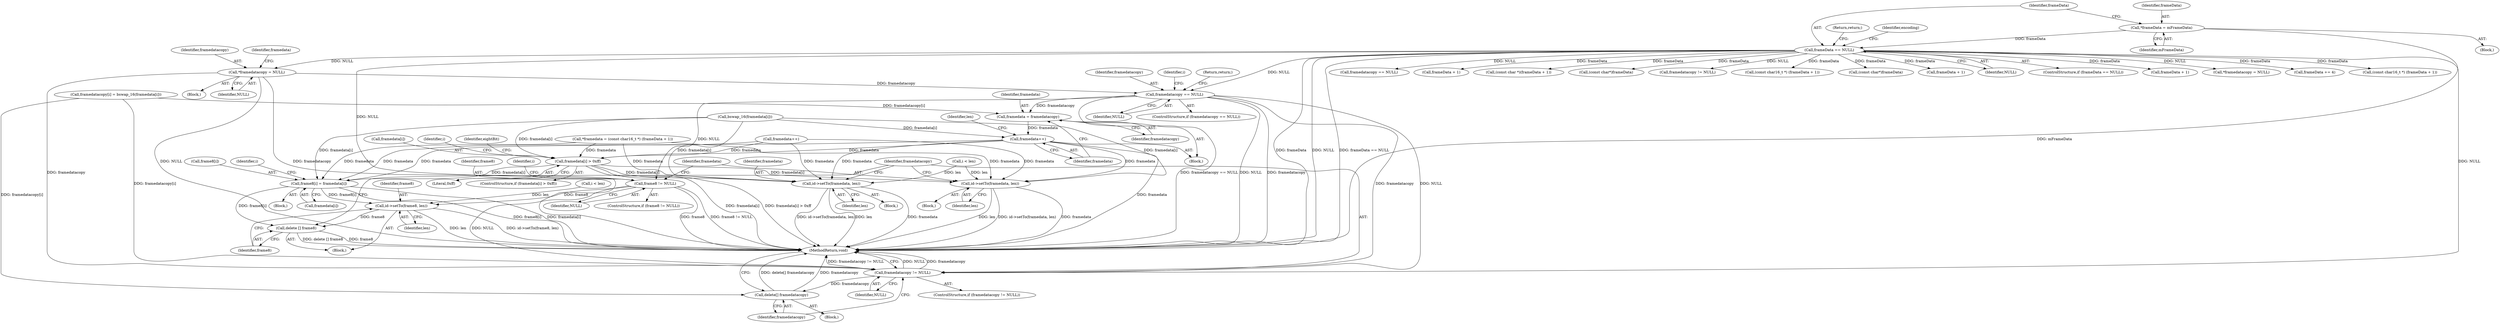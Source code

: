 digraph "0_Android_6d0249be2275fd4086783f259f4e2c54722a7c55_0@API" {
"1000345" [label="(Call,*framedatacopy = NULL)"];
"1000116" [label="(Call,frameData == NULL)"];
"1000112" [label="(Call,*frameData = mFrameData)"];
"1000366" [label="(Call,framedatacopy == NULL)"];
"1000390" [label="(Call,framedata = framedatacopy)"];
"1000393" [label="(Call,framedata++)"];
"1000430" [label="(Call,framedata[i] > 0xff)"];
"1000464" [label="(Call,frame8[i] = framedata[i])"];
"1000471" [label="(Call,id->setTo(frame8, len))"];
"1000474" [label="(Call,delete [] frame8)"];
"1000478" [label="(Call,id->setTo(framedata, len))"];
"1000483" [label="(Call,id->setTo(framedata, len))"];
"1000449" [label="(Call,frame8 != NULL)"];
"1000487" [label="(Call,framedatacopy != NULL)"];
"1000491" [label="(Call,delete[] framedatacopy)"];
"1000434" [label="(Literal,0xff)"];
"1000464" [label="(Call,frame8[i] = framedata[i])"];
"1000458" [label="(Call,i < len)"];
"1000368" [label="(Identifier,NULL)"];
"1000287" [label="(Call,framedatacopy == NULL)"];
"1000269" [label="(Call,frameData + 1)"];
"1000479" [label="(Identifier,framedata)"];
"1000448" [label="(ControlStructure,if (frame8 != NULL))"];
"1000246" [label="(Call,(const char *)(frameData + 1))"];
"1000351" [label="(Identifier,framedata)"];
"1000234" [label="(Call,(const char*)frameData)"];
"1000462" [label="(Identifier,i)"];
"1000429" [label="(ControlStructure,if (framedata[i] > 0xff))"];
"1000112" [label="(Call,*frameData = mFrameData)"];
"1000451" [label="(Identifier,NULL)"];
"1000450" [label="(Identifier,frame8)"];
"1000117" [label="(Identifier,frameData)"];
"1000318" [label="(Call,framedatacopy != NULL)"];
"1000486" [label="(ControlStructure,if (framedatacopy != NULL))"];
"1000365" [label="(ControlStructure,if (framedatacopy == NULL))"];
"1000390" [label="(Call,framedata = framedatacopy)"];
"1000489" [label="(Identifier,NULL)"];
"1000465" [label="(Call,frame8[i])"];
"1000485" [label="(Identifier,len)"];
"1000345" [label="(Call,*framedatacopy = NULL)"];
"1000394" [label="(Identifier,framedata)"];
"1000367" [label="(Identifier,framedatacopy)"];
"1000475" [label="(Identifier,frame8)"];
"1000491" [label="(Call,delete[] framedatacopy)"];
"1000346" [label="(Identifier,framedatacopy)"];
"1000120" [label="(Return,return;)"];
"1000113" [label="(Identifier,frameData)"];
"1000483" [label="(Call,id->setTo(framedata, len))"];
"1000472" [label="(Identifier,frame8)"];
"1000108" [label="(Block,)"];
"1000463" [label="(Block,)"];
"1000477" [label="(Block,)"];
"1000493" [label="(MethodReturn,void)"];
"1000366" [label="(Call,framedatacopy == NULL)"];
"1000353" [label="(Block,)"];
"1000427" [label="(Identifier,i)"];
"1000471" [label="(Call,id->setTo(frame8, len))"];
"1000437" [label="(Identifier,eightBit)"];
"1000267" [label="(Call,(const char16_t *) (frameData + 1))"];
"1000473" [label="(Identifier,len)"];
"1000374" [label="(Identifier,i)"];
"1000410" [label="(Call,framedata++)"];
"1000337" [label="(Call,*framedata = (const char16_t *) (frameData + 1))"];
"1000449" [label="(Call,frame8 != NULL)"];
"1000116" [label="(Call,frameData == NULL)"];
"1000160" [label="(Call,(const char*)frameData)"];
"1000248" [label="(Call,frameData + 1)"];
"1000329" [label="(Block,)"];
"1000382" [label="(Call,framedatacopy[i] = bswap_16(framedata[i]))"];
"1000396" [label="(Identifier,len)"];
"1000478" [label="(Call,id->setTo(framedata, len))"];
"1000386" [label="(Call,bswap_16(framedata[i]))"];
"1000118" [label="(Identifier,NULL)"];
"1000487" [label="(Call,framedatacopy != NULL)"];
"1000392" [label="(Identifier,framedatacopy)"];
"1000115" [label="(ControlStructure,if (frameData == NULL))"];
"1000341" [label="(Call,frameData + 1)"];
"1000370" [label="(Return,return;)"];
"1000456" [label="(Identifier,i)"];
"1000114" [label="(Identifier,mFrameData)"];
"1000393" [label="(Call,framedata++)"];
"1000273" [label="(Call,*framedatacopy = NULL)"];
"1000431" [label="(Call,framedata[i])"];
"1000482" [label="(Block,)"];
"1000480" [label="(Identifier,len)"];
"1000492" [label="(Identifier,framedatacopy)"];
"1000347" [label="(Identifier,NULL)"];
"1000123" [label="(Identifier,encoding)"];
"1000184" [label="(Call,frameData += 4)"];
"1000468" [label="(Call,framedata[i])"];
"1000474" [label="(Call,delete [] frame8)"];
"1000391" [label="(Identifier,framedata)"];
"1000484" [label="(Identifier,framedata)"];
"1000490" [label="(Block,)"];
"1000430" [label="(Call,framedata[i] > 0xff)"];
"1000423" [label="(Call,i < len)"];
"1000452" [label="(Block,)"];
"1000488" [label="(Identifier,framedatacopy)"];
"1000339" [label="(Call,(const char16_t *) (frameData + 1))"];
"1000345" -> "1000329"  [label="AST: "];
"1000345" -> "1000347"  [label="CFG: "];
"1000346" -> "1000345"  [label="AST: "];
"1000347" -> "1000345"  [label="AST: "];
"1000351" -> "1000345"  [label="CFG: "];
"1000345" -> "1000493"  [label="DDG: NULL"];
"1000345" -> "1000493"  [label="DDG: framedatacopy"];
"1000116" -> "1000345"  [label="DDG: NULL"];
"1000345" -> "1000366"  [label="DDG: framedatacopy"];
"1000345" -> "1000487"  [label="DDG: framedatacopy"];
"1000116" -> "1000115"  [label="AST: "];
"1000116" -> "1000118"  [label="CFG: "];
"1000117" -> "1000116"  [label="AST: "];
"1000118" -> "1000116"  [label="AST: "];
"1000120" -> "1000116"  [label="CFG: "];
"1000123" -> "1000116"  [label="CFG: "];
"1000116" -> "1000493"  [label="DDG: frameData"];
"1000116" -> "1000493"  [label="DDG: NULL"];
"1000116" -> "1000493"  [label="DDG: frameData == NULL"];
"1000112" -> "1000116"  [label="DDG: frameData"];
"1000116" -> "1000160"  [label="DDG: frameData"];
"1000116" -> "1000184"  [label="DDG: frameData"];
"1000116" -> "1000234"  [label="DDG: frameData"];
"1000116" -> "1000246"  [label="DDG: frameData"];
"1000116" -> "1000248"  [label="DDG: frameData"];
"1000116" -> "1000267"  [label="DDG: frameData"];
"1000116" -> "1000269"  [label="DDG: frameData"];
"1000116" -> "1000273"  [label="DDG: NULL"];
"1000116" -> "1000287"  [label="DDG: NULL"];
"1000116" -> "1000318"  [label="DDG: NULL"];
"1000116" -> "1000339"  [label="DDG: frameData"];
"1000116" -> "1000341"  [label="DDG: frameData"];
"1000116" -> "1000366"  [label="DDG: NULL"];
"1000116" -> "1000449"  [label="DDG: NULL"];
"1000116" -> "1000487"  [label="DDG: NULL"];
"1000112" -> "1000108"  [label="AST: "];
"1000112" -> "1000114"  [label="CFG: "];
"1000113" -> "1000112"  [label="AST: "];
"1000114" -> "1000112"  [label="AST: "];
"1000117" -> "1000112"  [label="CFG: "];
"1000112" -> "1000493"  [label="DDG: mFrameData"];
"1000366" -> "1000365"  [label="AST: "];
"1000366" -> "1000368"  [label="CFG: "];
"1000367" -> "1000366"  [label="AST: "];
"1000368" -> "1000366"  [label="AST: "];
"1000370" -> "1000366"  [label="CFG: "];
"1000374" -> "1000366"  [label="CFG: "];
"1000366" -> "1000493"  [label="DDG: NULL"];
"1000366" -> "1000493"  [label="DDG: framedatacopy"];
"1000366" -> "1000493"  [label="DDG: framedatacopy == NULL"];
"1000366" -> "1000390"  [label="DDG: framedatacopy"];
"1000366" -> "1000449"  [label="DDG: NULL"];
"1000366" -> "1000487"  [label="DDG: framedatacopy"];
"1000366" -> "1000487"  [label="DDG: NULL"];
"1000390" -> "1000353"  [label="AST: "];
"1000390" -> "1000392"  [label="CFG: "];
"1000391" -> "1000390"  [label="AST: "];
"1000392" -> "1000390"  [label="AST: "];
"1000394" -> "1000390"  [label="CFG: "];
"1000382" -> "1000390"  [label="DDG: framedatacopy[i]"];
"1000390" -> "1000393"  [label="DDG: framedata"];
"1000393" -> "1000353"  [label="AST: "];
"1000393" -> "1000394"  [label="CFG: "];
"1000394" -> "1000393"  [label="AST: "];
"1000396" -> "1000393"  [label="CFG: "];
"1000393" -> "1000493"  [label="DDG: framedata"];
"1000386" -> "1000393"  [label="DDG: framedata[i]"];
"1000393" -> "1000430"  [label="DDG: framedata"];
"1000393" -> "1000464"  [label="DDG: framedata"];
"1000393" -> "1000478"  [label="DDG: framedata"];
"1000393" -> "1000483"  [label="DDG: framedata"];
"1000430" -> "1000429"  [label="AST: "];
"1000430" -> "1000434"  [label="CFG: "];
"1000431" -> "1000430"  [label="AST: "];
"1000434" -> "1000430"  [label="AST: "];
"1000437" -> "1000430"  [label="CFG: "];
"1000427" -> "1000430"  [label="CFG: "];
"1000430" -> "1000493"  [label="DDG: framedata[i]"];
"1000430" -> "1000493"  [label="DDG: framedata[i] > 0xff"];
"1000410" -> "1000430"  [label="DDG: framedata"];
"1000337" -> "1000430"  [label="DDG: framedata"];
"1000386" -> "1000430"  [label="DDG: framedata[i]"];
"1000430" -> "1000464"  [label="DDG: framedata[i]"];
"1000430" -> "1000478"  [label="DDG: framedata[i]"];
"1000430" -> "1000483"  [label="DDG: framedata[i]"];
"1000464" -> "1000463"  [label="AST: "];
"1000464" -> "1000468"  [label="CFG: "];
"1000465" -> "1000464"  [label="AST: "];
"1000468" -> "1000464"  [label="AST: "];
"1000462" -> "1000464"  [label="CFG: "];
"1000464" -> "1000493"  [label="DDG: frame8[i]"];
"1000464" -> "1000493"  [label="DDG: framedata[i]"];
"1000410" -> "1000464"  [label="DDG: framedata"];
"1000337" -> "1000464"  [label="DDG: framedata"];
"1000386" -> "1000464"  [label="DDG: framedata[i]"];
"1000464" -> "1000471"  [label="DDG: frame8[i]"];
"1000464" -> "1000474"  [label="DDG: frame8[i]"];
"1000471" -> "1000452"  [label="AST: "];
"1000471" -> "1000473"  [label="CFG: "];
"1000472" -> "1000471"  [label="AST: "];
"1000473" -> "1000471"  [label="AST: "];
"1000475" -> "1000471"  [label="CFG: "];
"1000471" -> "1000493"  [label="DDG: len"];
"1000471" -> "1000493"  [label="DDG: id->setTo(frame8, len)"];
"1000449" -> "1000471"  [label="DDG: frame8"];
"1000458" -> "1000471"  [label="DDG: len"];
"1000471" -> "1000474"  [label="DDG: frame8"];
"1000474" -> "1000452"  [label="AST: "];
"1000474" -> "1000475"  [label="CFG: "];
"1000475" -> "1000474"  [label="AST: "];
"1000488" -> "1000474"  [label="CFG: "];
"1000474" -> "1000493"  [label="DDG: delete [] frame8"];
"1000474" -> "1000493"  [label="DDG: frame8"];
"1000478" -> "1000477"  [label="AST: "];
"1000478" -> "1000480"  [label="CFG: "];
"1000479" -> "1000478"  [label="AST: "];
"1000480" -> "1000478"  [label="AST: "];
"1000488" -> "1000478"  [label="CFG: "];
"1000478" -> "1000493"  [label="DDG: framedata"];
"1000478" -> "1000493"  [label="DDG: len"];
"1000478" -> "1000493"  [label="DDG: id->setTo(framedata, len)"];
"1000410" -> "1000478"  [label="DDG: framedata"];
"1000337" -> "1000478"  [label="DDG: framedata"];
"1000386" -> "1000478"  [label="DDG: framedata[i]"];
"1000423" -> "1000478"  [label="DDG: len"];
"1000483" -> "1000482"  [label="AST: "];
"1000483" -> "1000485"  [label="CFG: "];
"1000484" -> "1000483"  [label="AST: "];
"1000485" -> "1000483"  [label="AST: "];
"1000488" -> "1000483"  [label="CFG: "];
"1000483" -> "1000493"  [label="DDG: id->setTo(framedata, len)"];
"1000483" -> "1000493"  [label="DDG: len"];
"1000483" -> "1000493"  [label="DDG: framedata"];
"1000410" -> "1000483"  [label="DDG: framedata"];
"1000337" -> "1000483"  [label="DDG: framedata"];
"1000386" -> "1000483"  [label="DDG: framedata[i]"];
"1000423" -> "1000483"  [label="DDG: len"];
"1000449" -> "1000448"  [label="AST: "];
"1000449" -> "1000451"  [label="CFG: "];
"1000450" -> "1000449"  [label="AST: "];
"1000451" -> "1000449"  [label="AST: "];
"1000456" -> "1000449"  [label="CFG: "];
"1000479" -> "1000449"  [label="CFG: "];
"1000449" -> "1000493"  [label="DDG: frame8"];
"1000449" -> "1000493"  [label="DDG: frame8 != NULL"];
"1000449" -> "1000487"  [label="DDG: NULL"];
"1000487" -> "1000486"  [label="AST: "];
"1000487" -> "1000489"  [label="CFG: "];
"1000488" -> "1000487"  [label="AST: "];
"1000489" -> "1000487"  [label="AST: "];
"1000492" -> "1000487"  [label="CFG: "];
"1000493" -> "1000487"  [label="CFG: "];
"1000487" -> "1000493"  [label="DDG: NULL"];
"1000487" -> "1000493"  [label="DDG: framedatacopy"];
"1000487" -> "1000493"  [label="DDG: framedatacopy != NULL"];
"1000382" -> "1000487"  [label="DDG: framedatacopy[i]"];
"1000487" -> "1000491"  [label="DDG: framedatacopy"];
"1000491" -> "1000490"  [label="AST: "];
"1000491" -> "1000492"  [label="CFG: "];
"1000492" -> "1000491"  [label="AST: "];
"1000493" -> "1000491"  [label="CFG: "];
"1000491" -> "1000493"  [label="DDG: delete[] framedatacopy"];
"1000491" -> "1000493"  [label="DDG: framedatacopy"];
"1000382" -> "1000491"  [label="DDG: framedatacopy[i]"];
}
